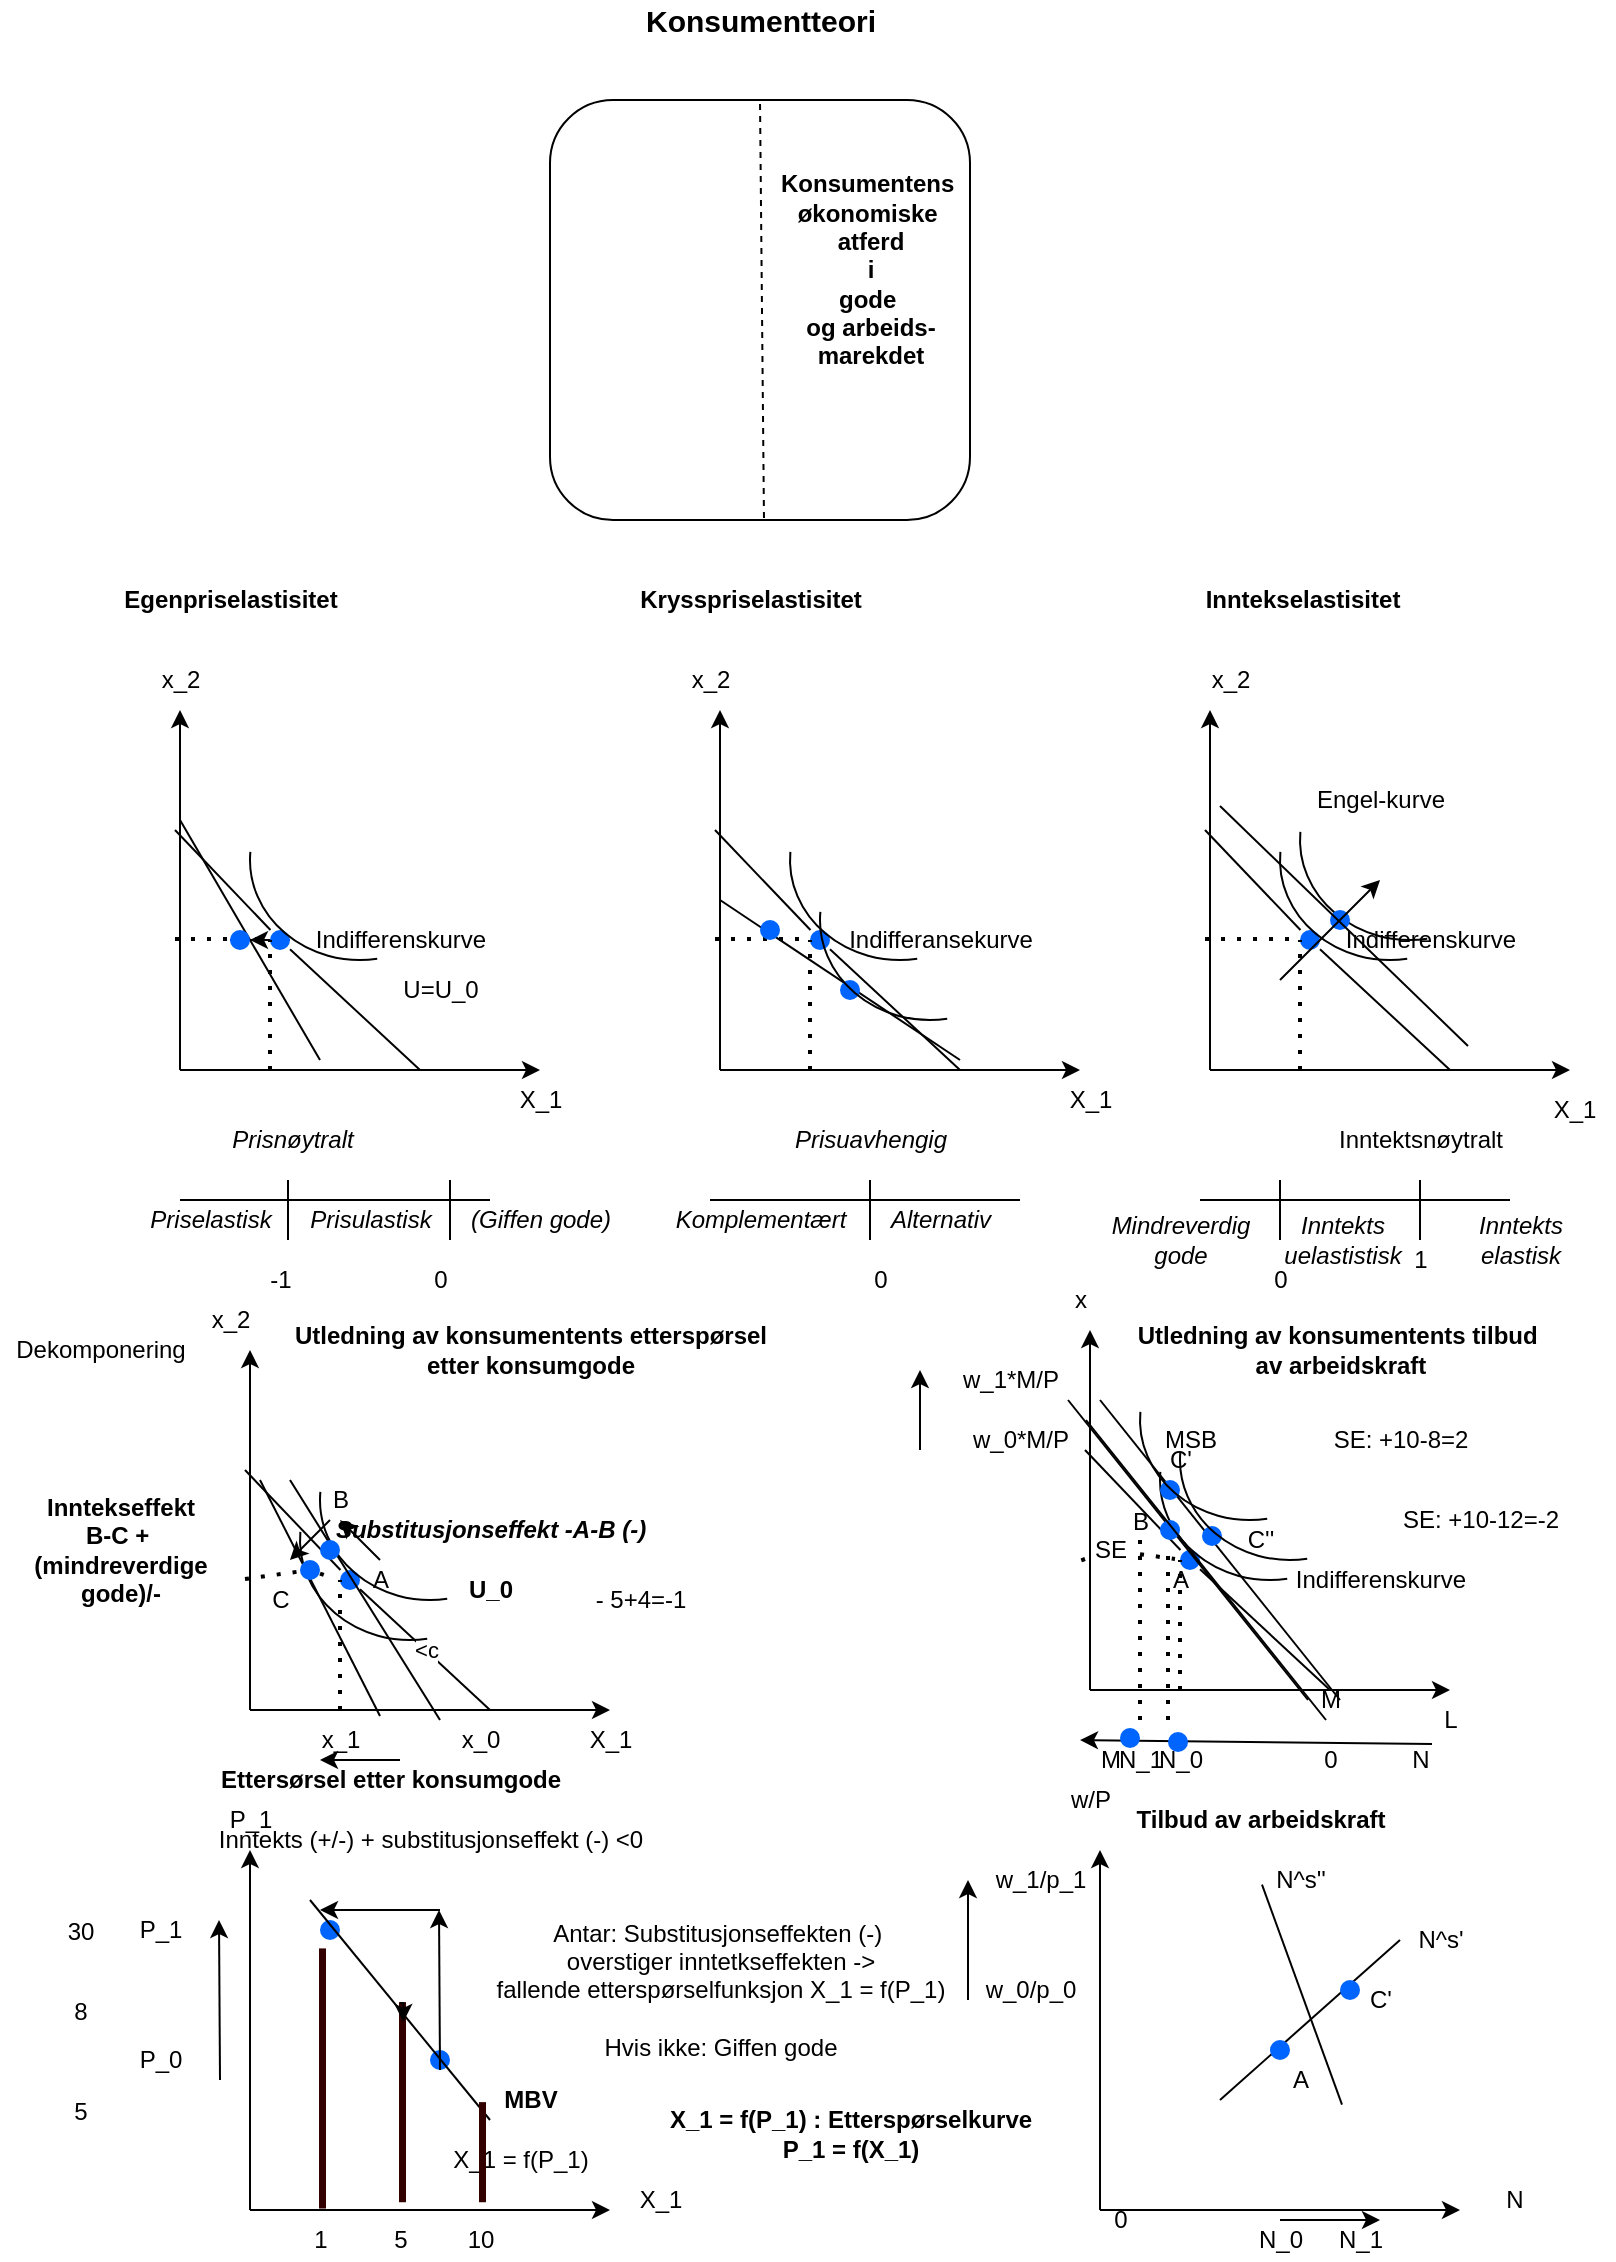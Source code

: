 <mxfile version="14.4.3" type="device"><diagram id="UaC9sKYSoofSCSLUNyeq" name="Page-1"><mxGraphModel dx="1660" dy="859" grid="1" gridSize="10" guides="1" tooltips="1" connect="1" arrows="1" fold="1" page="1" pageScale="1" pageWidth="827" pageHeight="1169" math="0" shadow="0"><root><mxCell id="0"/><mxCell id="1" parent="0"/><mxCell id="a_rR3JhyI1j8THqwhGgr-1" value="" style="rounded=1;whiteSpace=wrap;html=1;" parent="1" vertex="1"><mxGeometry x="295" y="80" width="210" height="210" as="geometry"/></mxCell><mxCell id="CCestM9y5NQriPeMEOW7-3" value="&lt;span style=&quot;font-size: 15px&quot;&gt;&lt;b&gt;Konsumentteori&lt;/b&gt;&lt;/span&gt;" style="text;html=1;align=center;verticalAlign=middle;resizable=0;points=[];autosize=1;" parent="1" vertex="1"><mxGeometry x="335" y="30" width="130" height="20" as="geometry"/></mxCell><mxCell id="p_GAQffkMsLSsXMxCHvM-4" value="" style="endArrow=none;dashed=1;html=1;exitX=0.319;exitY=0.995;exitDx=0;exitDy=0;exitPerimeter=0;" parent="1" edge="1"><mxGeometry width="50" height="50" relative="1" as="geometry"><mxPoint x="401.99" y="288.95" as="sourcePoint"/><mxPoint x="400" y="80" as="targetPoint"/></mxGeometry></mxCell><mxCell id="vuDvbiVRdFE1O4sDSGpS-115" value="&lt;b&gt;Konsumentens&amp;nbsp;&lt;br&gt;økonomiske&amp;nbsp;&lt;br&gt;atferd&lt;br&gt;i&lt;br&gt;gode&amp;nbsp;&lt;br&gt;og arbeids-&lt;br&gt;marekdet&lt;/b&gt;" style="text;html=1;align=center;verticalAlign=middle;resizable=0;points=[];autosize=1;" parent="1" vertex="1"><mxGeometry x="400" y="115" width="110" height="100" as="geometry"/></mxCell><mxCell id="dGHhqfkylUSo09xPHwmu-1" value="" style="endArrow=classic;html=1;" parent="1" edge="1"><mxGeometry width="50" height="50" relative="1" as="geometry"><mxPoint x="110" y="565" as="sourcePoint"/><mxPoint x="110" y="385" as="targetPoint"/></mxGeometry></mxCell><mxCell id="dGHhqfkylUSo09xPHwmu-2" value="" style="endArrow=classic;html=1;" parent="1" edge="1"><mxGeometry width="50" height="50" relative="1" as="geometry"><mxPoint x="110" y="565" as="sourcePoint"/><mxPoint x="290" y="565" as="targetPoint"/></mxGeometry></mxCell><mxCell id="dGHhqfkylUSo09xPHwmu-3" value="" style="endArrow=none;html=1;" parent="1" source="dGHhqfkylUSo09xPHwmu-4" edge="1"><mxGeometry width="50" height="50" relative="1" as="geometry"><mxPoint x="107.5" y="445" as="sourcePoint"/><mxPoint x="230" y="565" as="targetPoint"/></mxGeometry></mxCell><mxCell id="OeIFyzF0JjkcdE1PDNLl-3" value="" style="edgeStyle=orthogonalEdgeStyle;rounded=0;orthogonalLoop=1;jettySize=auto;html=1;" parent="1" source="dGHhqfkylUSo09xPHwmu-4" target="OeIFyzF0JjkcdE1PDNLl-2" edge="1"><mxGeometry relative="1" as="geometry"/></mxCell><mxCell id="dGHhqfkylUSo09xPHwmu-4" value="" style="shape=ellipse;fillColor=#0065FF;strokeColor=none;html=1" parent="1" vertex="1"><mxGeometry x="155" y="495" width="10" height="10" as="geometry"/></mxCell><mxCell id="dGHhqfkylUSo09xPHwmu-5" value="" style="endArrow=none;html=1;" parent="1" target="dGHhqfkylUSo09xPHwmu-4" edge="1"><mxGeometry width="50" height="50" relative="1" as="geometry"><mxPoint x="107.5" y="445" as="sourcePoint"/><mxPoint x="230" y="565" as="targetPoint"/></mxGeometry></mxCell><mxCell id="dGHhqfkylUSo09xPHwmu-6" value="" style="endArrow=none;dashed=1;html=1;dashPattern=1 3;strokeWidth=2;entryX=0;entryY=0.5;entryDx=0;entryDy=0;" parent="1" target="dGHhqfkylUSo09xPHwmu-4" edge="1"><mxGeometry width="50" height="50" relative="1" as="geometry"><mxPoint x="155" y="565" as="sourcePoint"/><mxPoint x="155" y="535" as="targetPoint"/></mxGeometry></mxCell><mxCell id="dGHhqfkylUSo09xPHwmu-7" value="" style="endArrow=none;dashed=1;html=1;dashPattern=1 3;strokeWidth=2;" parent="1" edge="1"><mxGeometry width="50" height="50" relative="1" as="geometry"><mxPoint x="107.5" y="499.5" as="sourcePoint"/><mxPoint x="152.5" y="499.5" as="targetPoint"/></mxGeometry></mxCell><mxCell id="dGHhqfkylUSo09xPHwmu-8" value="Indifferenskurve" style="text;html=1;align=center;verticalAlign=middle;resizable=0;points=[];autosize=1;" parent="1" vertex="1"><mxGeometry x="170" y="490" width="100" height="20" as="geometry"/></mxCell><mxCell id="dGHhqfkylUSo09xPHwmu-9" value="" style="verticalLabelPosition=bottom;verticalAlign=top;html=1;shape=mxgraph.basic.arc;startAngle=0.975;endAngle=0.263;rotation=-180;" parent="1" vertex="1"><mxGeometry x="145" y="410" width="110" height="100" as="geometry"/></mxCell><mxCell id="dGHhqfkylUSo09xPHwmu-10" value="X_1" style="text;html=1;align=center;verticalAlign=middle;resizable=0;points=[];autosize=1;" parent="1" vertex="1"><mxGeometry x="270" y="570" width="40" height="20" as="geometry"/></mxCell><mxCell id="dGHhqfkylUSo09xPHwmu-11" value="x_2" style="text;html=1;align=center;verticalAlign=middle;resizable=0;points=[];autosize=1;" parent="1" vertex="1"><mxGeometry x="95" y="360" width="30" height="20" as="geometry"/></mxCell><mxCell id="dGHhqfkylUSo09xPHwmu-12" value="" style="endArrow=classic;html=1;" parent="1" edge="1"><mxGeometry width="50" height="50" relative="1" as="geometry"><mxPoint x="380" y="565" as="sourcePoint"/><mxPoint x="380" y="385" as="targetPoint"/></mxGeometry></mxCell><mxCell id="dGHhqfkylUSo09xPHwmu-13" value="" style="endArrow=classic;html=1;" parent="1" edge="1"><mxGeometry width="50" height="50" relative="1" as="geometry"><mxPoint x="380" y="565" as="sourcePoint"/><mxPoint x="560" y="565" as="targetPoint"/></mxGeometry></mxCell><mxCell id="dGHhqfkylUSo09xPHwmu-14" value="" style="endArrow=none;html=1;" parent="1" source="dGHhqfkylUSo09xPHwmu-15" edge="1"><mxGeometry width="50" height="50" relative="1" as="geometry"><mxPoint x="377.5" y="445" as="sourcePoint"/><mxPoint x="500" y="565" as="targetPoint"/></mxGeometry></mxCell><mxCell id="dGHhqfkylUSo09xPHwmu-15" value="" style="shape=ellipse;fillColor=#0065FF;strokeColor=none;html=1" parent="1" vertex="1"><mxGeometry x="425" y="495" width="10" height="10" as="geometry"/></mxCell><mxCell id="dGHhqfkylUSo09xPHwmu-16" value="" style="endArrow=none;html=1;" parent="1" target="dGHhqfkylUSo09xPHwmu-15" edge="1"><mxGeometry width="50" height="50" relative="1" as="geometry"><mxPoint x="377.5" y="445" as="sourcePoint"/><mxPoint x="500" y="565" as="targetPoint"/></mxGeometry></mxCell><mxCell id="dGHhqfkylUSo09xPHwmu-17" value="" style="endArrow=none;dashed=1;html=1;dashPattern=1 3;strokeWidth=2;entryX=0;entryY=0.5;entryDx=0;entryDy=0;" parent="1" target="dGHhqfkylUSo09xPHwmu-15" edge="1"><mxGeometry width="50" height="50" relative="1" as="geometry"><mxPoint x="425" y="565" as="sourcePoint"/><mxPoint x="425" y="535" as="targetPoint"/></mxGeometry></mxCell><mxCell id="dGHhqfkylUSo09xPHwmu-18" value="" style="endArrow=none;dashed=1;html=1;dashPattern=1 3;strokeWidth=2;" parent="1" edge="1"><mxGeometry width="50" height="50" relative="1" as="geometry"><mxPoint x="377.5" y="499.5" as="sourcePoint"/><mxPoint x="422.5" y="499.5" as="targetPoint"/></mxGeometry></mxCell><mxCell id="dGHhqfkylUSo09xPHwmu-19" value="Indifferansekurve" style="text;html=1;align=center;verticalAlign=middle;resizable=0;points=[];autosize=1;" parent="1" vertex="1"><mxGeometry x="435" y="490" width="110" height="20" as="geometry"/></mxCell><mxCell id="dGHhqfkylUSo09xPHwmu-20" value="" style="verticalLabelPosition=bottom;verticalAlign=top;html=1;shape=mxgraph.basic.arc;startAngle=0.975;endAngle=0.263;rotation=-180;" parent="1" vertex="1"><mxGeometry x="415" y="410" width="110" height="100" as="geometry"/></mxCell><mxCell id="dGHhqfkylUSo09xPHwmu-21" value="X_1" style="text;html=1;align=center;verticalAlign=middle;resizable=0;points=[];autosize=1;" parent="1" vertex="1"><mxGeometry x="545" y="570" width="40" height="20" as="geometry"/></mxCell><mxCell id="dGHhqfkylUSo09xPHwmu-23" value="" style="endArrow=classic;html=1;" parent="1" edge="1"><mxGeometry width="50" height="50" relative="1" as="geometry"><mxPoint x="625" y="565" as="sourcePoint"/><mxPoint x="625" y="385" as="targetPoint"/></mxGeometry></mxCell><mxCell id="dGHhqfkylUSo09xPHwmu-24" value="" style="endArrow=classic;html=1;" parent="1" edge="1"><mxGeometry width="50" height="50" relative="1" as="geometry"><mxPoint x="625" y="565" as="sourcePoint"/><mxPoint x="805" y="565" as="targetPoint"/></mxGeometry></mxCell><mxCell id="dGHhqfkylUSo09xPHwmu-25" value="" style="endArrow=none;html=1;" parent="1" source="dGHhqfkylUSo09xPHwmu-26" edge="1"><mxGeometry width="50" height="50" relative="1" as="geometry"><mxPoint x="622.5" y="445" as="sourcePoint"/><mxPoint x="745" y="565" as="targetPoint"/></mxGeometry></mxCell><mxCell id="dGHhqfkylUSo09xPHwmu-26" value="" style="shape=ellipse;fillColor=#0065FF;strokeColor=none;html=1" parent="1" vertex="1"><mxGeometry x="670" y="495" width="10" height="10" as="geometry"/></mxCell><mxCell id="dGHhqfkylUSo09xPHwmu-27" value="" style="endArrow=none;html=1;" parent="1" target="dGHhqfkylUSo09xPHwmu-26" edge="1"><mxGeometry width="50" height="50" relative="1" as="geometry"><mxPoint x="622.5" y="445" as="sourcePoint"/><mxPoint x="745" y="565" as="targetPoint"/></mxGeometry></mxCell><mxCell id="dGHhqfkylUSo09xPHwmu-28" value="" style="endArrow=none;dashed=1;html=1;dashPattern=1 3;strokeWidth=2;entryX=0;entryY=0.5;entryDx=0;entryDy=0;" parent="1" target="dGHhqfkylUSo09xPHwmu-26" edge="1"><mxGeometry width="50" height="50" relative="1" as="geometry"><mxPoint x="670" y="565" as="sourcePoint"/><mxPoint x="670" y="535" as="targetPoint"/></mxGeometry></mxCell><mxCell id="dGHhqfkylUSo09xPHwmu-29" value="" style="endArrow=none;dashed=1;html=1;dashPattern=1 3;strokeWidth=2;" parent="1" edge="1"><mxGeometry width="50" height="50" relative="1" as="geometry"><mxPoint x="622.5" y="499.5" as="sourcePoint"/><mxPoint x="667.5" y="499.5" as="targetPoint"/></mxGeometry></mxCell><mxCell id="dGHhqfkylUSo09xPHwmu-30" value="Indifferenskurve" style="text;html=1;align=center;verticalAlign=middle;resizable=0;points=[];autosize=1;" parent="1" vertex="1"><mxGeometry x="685" y="490" width="100" height="20" as="geometry"/></mxCell><mxCell id="dGHhqfkylUSo09xPHwmu-31" value="" style="verticalLabelPosition=bottom;verticalAlign=top;html=1;shape=mxgraph.basic.arc;startAngle=0.975;endAngle=0.263;rotation=-180;" parent="1" vertex="1"><mxGeometry x="660" y="410" width="110" height="100" as="geometry"/></mxCell><mxCell id="dGHhqfkylUSo09xPHwmu-32" value="X_1" style="text;html=1;align=center;verticalAlign=middle;resizable=0;points=[];autosize=1;" parent="1" vertex="1"><mxGeometry x="787" y="575" width="40" height="20" as="geometry"/></mxCell><mxCell id="dGHhqfkylUSo09xPHwmu-34" value="" style="endArrow=classic;html=1;" parent="1" edge="1"><mxGeometry width="50" height="50" relative="1" as="geometry"><mxPoint x="145" y="885" as="sourcePoint"/><mxPoint x="145" y="705" as="targetPoint"/></mxGeometry></mxCell><mxCell id="dGHhqfkylUSo09xPHwmu-35" value="" style="endArrow=classic;html=1;" parent="1" edge="1"><mxGeometry width="50" height="50" relative="1" as="geometry"><mxPoint x="145" y="885" as="sourcePoint"/><mxPoint x="325" y="885" as="targetPoint"/></mxGeometry></mxCell><mxCell id="dGHhqfkylUSo09xPHwmu-36" value="&amp;lt;c" style="endArrow=none;html=1;" parent="1" edge="1"><mxGeometry width="50" height="50" relative="1" as="geometry"><mxPoint x="200" y="824.643" as="sourcePoint"/><mxPoint x="265" y="885" as="targetPoint"/></mxGeometry></mxCell><mxCell id="dGHhqfkylUSo09xPHwmu-37" value="" style="shape=ellipse;fillColor=#0065FF;strokeColor=none;html=1" parent="1" vertex="1"><mxGeometry x="190" y="815" width="10" height="10" as="geometry"/></mxCell><mxCell id="dGHhqfkylUSo09xPHwmu-38" value="" style="endArrow=none;html=1;" parent="1" target="dGHhqfkylUSo09xPHwmu-37" edge="1"><mxGeometry width="50" height="50" relative="1" as="geometry"><mxPoint x="142.5" y="765" as="sourcePoint"/><mxPoint x="265" y="885" as="targetPoint"/></mxGeometry></mxCell><mxCell id="dGHhqfkylUSo09xPHwmu-39" value="" style="endArrow=none;dashed=1;html=1;dashPattern=1 3;strokeWidth=2;entryX=0;entryY=0.5;entryDx=0;entryDy=0;" parent="1" target="dGHhqfkylUSo09xPHwmu-37" edge="1"><mxGeometry width="50" height="50" relative="1" as="geometry"><mxPoint x="190" y="885" as="sourcePoint"/><mxPoint x="190" y="855" as="targetPoint"/></mxGeometry></mxCell><mxCell id="dGHhqfkylUSo09xPHwmu-40" value="" style="endArrow=none;dashed=1;html=1;dashPattern=1 3;strokeWidth=2;" parent="1" source="MqLbuX1iR1Qkj2Uqr4Iy-16" edge="1"><mxGeometry width="50" height="50" relative="1" as="geometry"><mxPoint x="142.5" y="819.5" as="sourcePoint"/><mxPoint x="187.5" y="819.5" as="targetPoint"/></mxGeometry></mxCell><mxCell id="dGHhqfkylUSo09xPHwmu-42" value="" style="verticalLabelPosition=bottom;verticalAlign=top;html=1;shape=mxgraph.basic.arc;startAngle=0.975;endAngle=0.263;rotation=-180;" parent="1" vertex="1"><mxGeometry x="180" y="730" width="110" height="100" as="geometry"/></mxCell><mxCell id="dGHhqfkylUSo09xPHwmu-43" value="X_1" style="text;html=1;align=center;verticalAlign=middle;resizable=0;points=[];autosize=1;" parent="1" vertex="1"><mxGeometry x="305" y="890" width="40" height="20" as="geometry"/></mxCell><mxCell id="dGHhqfkylUSo09xPHwmu-45" value="" style="endArrow=classic;html=1;" parent="1" edge="1"><mxGeometry width="50" height="50" relative="1" as="geometry"><mxPoint x="145" y="1135" as="sourcePoint"/><mxPoint x="145" y="955" as="targetPoint"/></mxGeometry></mxCell><mxCell id="dGHhqfkylUSo09xPHwmu-46" value="" style="endArrow=classic;html=1;" parent="1" edge="1"><mxGeometry width="50" height="50" relative="1" as="geometry"><mxPoint x="145" y="1135" as="sourcePoint"/><mxPoint x="325" y="1135" as="targetPoint"/></mxGeometry></mxCell><mxCell id="dGHhqfkylUSo09xPHwmu-55" value="P_1" style="text;html=1;align=center;verticalAlign=middle;resizable=0;points=[];autosize=1;" parent="1" vertex="1"><mxGeometry x="125" y="930" width="40" height="20" as="geometry"/></mxCell><mxCell id="dGHhqfkylUSo09xPHwmu-56" value="Dekomponering" style="text;html=1;align=center;verticalAlign=middle;resizable=0;points=[];autosize=1;" parent="1" vertex="1"><mxGeometry x="20" y="695" width="100" height="20" as="geometry"/></mxCell><mxCell id="dGHhqfkylUSo09xPHwmu-58" value="&lt;b&gt;Egenpriselastisitet&lt;/b&gt;" style="text;html=1;align=center;verticalAlign=middle;resizable=0;points=[];autosize=1;" parent="1" vertex="1"><mxGeometry x="75" y="320" width="120" height="20" as="geometry"/></mxCell><mxCell id="dGHhqfkylUSo09xPHwmu-59" value="Krysspriselastisitet" style="text;html=1;align=center;verticalAlign=middle;resizable=0;points=[];autosize=1;fontStyle=1" parent="1" vertex="1"><mxGeometry x="330" y="320" width="130" height="20" as="geometry"/></mxCell><mxCell id="dGHhqfkylUSo09xPHwmu-60" value="Inntekselastisitet" style="text;html=1;align=center;verticalAlign=middle;resizable=0;points=[];autosize=1;fontStyle=1" parent="1" vertex="1"><mxGeometry x="616" y="320" width="110" height="20" as="geometry"/></mxCell><mxCell id="dGHhqfkylUSo09xPHwmu-62" value="" style="endArrow=none;html=1;" parent="1" edge="1"><mxGeometry width="50" height="50" relative="1" as="geometry"><mxPoint x="110" y="630" as="sourcePoint"/><mxPoint x="265" y="630" as="targetPoint"/></mxGeometry></mxCell><mxCell id="dGHhqfkylUSo09xPHwmu-63" value="" style="endArrow=none;html=1;" parent="1" edge="1"><mxGeometry width="50" height="50" relative="1" as="geometry"><mxPoint x="375" y="630" as="sourcePoint"/><mxPoint x="530" y="630" as="targetPoint"/></mxGeometry></mxCell><mxCell id="dGHhqfkylUSo09xPHwmu-64" value="" style="endArrow=none;html=1;" parent="1" edge="1"><mxGeometry width="50" height="50" relative="1" as="geometry"><mxPoint x="620" y="630" as="sourcePoint"/><mxPoint x="775" y="630" as="targetPoint"/></mxGeometry></mxCell><mxCell id="dGHhqfkylUSo09xPHwmu-66" value="" style="endArrow=none;html=1;" parent="1" edge="1"><mxGeometry width="50" height="50" relative="1" as="geometry"><mxPoint x="164" y="650" as="sourcePoint"/><mxPoint x="164" y="620" as="targetPoint"/></mxGeometry></mxCell><mxCell id="dGHhqfkylUSo09xPHwmu-67" value="" style="endArrow=none;html=1;" parent="1" edge="1"><mxGeometry width="50" height="50" relative="1" as="geometry"><mxPoint x="245" y="650" as="sourcePoint"/><mxPoint x="245" y="620" as="targetPoint"/></mxGeometry></mxCell><mxCell id="dGHhqfkylUSo09xPHwmu-69" value="" style="endArrow=none;html=1;" parent="1" edge="1"><mxGeometry width="50" height="50" relative="1" as="geometry"><mxPoint x="455" y="650" as="sourcePoint"/><mxPoint x="455" y="620" as="targetPoint"/></mxGeometry></mxCell><mxCell id="dGHhqfkylUSo09xPHwmu-70" value="" style="endArrow=none;html=1;" parent="1" edge="1"><mxGeometry width="50" height="50" relative="1" as="geometry"><mxPoint x="660" y="650" as="sourcePoint"/><mxPoint x="660" y="620" as="targetPoint"/></mxGeometry></mxCell><mxCell id="dGHhqfkylUSo09xPHwmu-71" value="" style="endArrow=none;html=1;" parent="1" edge="1"><mxGeometry width="50" height="50" relative="1" as="geometry"><mxPoint x="730" y="650" as="sourcePoint"/><mxPoint x="730" y="620" as="targetPoint"/></mxGeometry></mxCell><mxCell id="dGHhqfkylUSo09xPHwmu-72" value="&lt;i&gt;Priselastisk&lt;/i&gt;" style="text;html=1;align=center;verticalAlign=middle;resizable=0;points=[];autosize=1;" parent="1" vertex="1"><mxGeometry x="85" y="630" width="80" height="20" as="geometry"/></mxCell><mxCell id="dGHhqfkylUSo09xPHwmu-73" value="&lt;i&gt;Prisnøytralt&lt;/i&gt;" style="text;html=1;align=center;verticalAlign=middle;resizable=0;points=[];autosize=1;" parent="1" vertex="1"><mxGeometry x="126" y="590" width="80" height="20" as="geometry"/></mxCell><mxCell id="dGHhqfkylUSo09xPHwmu-74" value="&lt;i&gt;Prisulastisk&lt;/i&gt;" style="text;html=1;align=center;verticalAlign=middle;resizable=0;points=[];autosize=1;" parent="1" vertex="1"><mxGeometry x="165" y="630" width="80" height="20" as="geometry"/></mxCell><mxCell id="dGHhqfkylUSo09xPHwmu-76" value="&lt;i&gt;Prisuavhengig&lt;/i&gt;" style="text;html=1;align=center;verticalAlign=middle;resizable=0;points=[];autosize=1;" parent="1" vertex="1"><mxGeometry x="410" y="590" width="90" height="20" as="geometry"/></mxCell><mxCell id="dGHhqfkylUSo09xPHwmu-81" value="&lt;b&gt;Inntekseffekt&lt;br&gt;B-C +&amp;nbsp;&lt;br&gt;(mindreverdige&lt;br&gt;gode)/-&lt;br&gt;&lt;/b&gt;" style="text;html=1;align=center;verticalAlign=middle;resizable=0;points=[];autosize=1;" parent="1" vertex="1"><mxGeometry x="30" y="775" width="100" height="60" as="geometry"/></mxCell><mxCell id="dGHhqfkylUSo09xPHwmu-82" value="&lt;b&gt;&lt;i&gt;Substitusjonseffekt -A-B (-)&lt;/i&gt;&lt;/b&gt;" style="text;html=1;align=center;verticalAlign=middle;resizable=0;points=[];autosize=1;" parent="1" vertex="1"><mxGeometry x="180" y="785" width="170" height="20" as="geometry"/></mxCell><mxCell id="dGHhqfkylUSo09xPHwmu-83" value="Antar: Substitusjonseffekten (-)&amp;nbsp;&lt;br&gt;overstiger inntetkseffekten -&amp;gt; &lt;br&gt;fallende etterspørselfunksjon X_1 = f(P_1)&lt;br&gt;&lt;br&gt;Hvis ikke: Giffen gode" style="text;html=1;align=center;verticalAlign=middle;resizable=0;points=[];autosize=1;" parent="1" vertex="1"><mxGeometry x="260" y="985" width="240" height="80" as="geometry"/></mxCell><mxCell id="dGHhqfkylUSo09xPHwmu-84" value="X_1" style="text;html=1;align=center;verticalAlign=middle;resizable=0;points=[];autosize=1;" parent="1" vertex="1"><mxGeometry x="330" y="1120" width="40" height="20" as="geometry"/></mxCell><mxCell id="dGHhqfkylUSo09xPHwmu-85" value="" style="shape=ellipse;fillColor=#0065FF;strokeColor=none;html=1" parent="1" vertex="1"><mxGeometry x="180" y="990" width="10" height="10" as="geometry"/></mxCell><mxCell id="dGHhqfkylUSo09xPHwmu-86" value="" style="shape=ellipse;fillColor=#0065FF;strokeColor=none;html=1" parent="1" vertex="1"><mxGeometry x="235" y="1055" width="10" height="10" as="geometry"/></mxCell><mxCell id="XjBg79fzx463QBhtHAm3-2" value="Utledning av konsumentents etterspørsel &lt;br&gt;etter konsumgode" style="text;html=1;align=center;verticalAlign=middle;resizable=0;points=[];autosize=1;fontStyle=1" parent="1" vertex="1"><mxGeometry x="160" y="690" width="250" height="30" as="geometry"/></mxCell><mxCell id="XjBg79fzx463QBhtHAm3-3" value="Utledning av konsumentents tilbud&amp;nbsp;&lt;br&gt;av arbeidskraft" style="text;html=1;align=center;verticalAlign=middle;resizable=0;points=[];autosize=1;fontStyle=1" parent="1" vertex="1"><mxGeometry x="580" y="690" width="220" height="30" as="geometry"/></mxCell><mxCell id="XjBg79fzx463QBhtHAm3-6" value="" style="endArrow=classic;html=1;" parent="1" edge="1"><mxGeometry width="50" height="50" relative="1" as="geometry"><mxPoint x="570" y="1135" as="sourcePoint"/><mxPoint x="570" y="955" as="targetPoint"/></mxGeometry></mxCell><mxCell id="XjBg79fzx463QBhtHAm3-7" value="" style="endArrow=classic;html=1;" parent="1" edge="1"><mxGeometry width="50" height="50" relative="1" as="geometry"><mxPoint x="570" y="1135" as="sourcePoint"/><mxPoint x="750" y="1135" as="targetPoint"/></mxGeometry></mxCell><mxCell id="XjBg79fzx463QBhtHAm3-8" value="w/P" style="text;html=1;align=center;verticalAlign=middle;resizable=0;points=[];autosize=1;" parent="1" vertex="1"><mxGeometry x="545" y="920" width="40" height="20" as="geometry"/></mxCell><mxCell id="XjBg79fzx463QBhtHAm3-9" value="N" style="text;html=1;align=center;verticalAlign=middle;resizable=0;points=[];autosize=1;" parent="1" vertex="1"><mxGeometry x="767" y="1120" width="20" height="20" as="geometry"/></mxCell><mxCell id="pjJcdShERlO09EDVCgfI-1" value="-1" style="text;html=1;align=center;verticalAlign=middle;resizable=0;points=[];autosize=1;" parent="1" vertex="1"><mxGeometry x="145" y="660" width="30" height="20" as="geometry"/></mxCell><mxCell id="pjJcdShERlO09EDVCgfI-2" value="&lt;i&gt;(Giffen gode)&lt;/i&gt;" style="text;html=1;align=center;verticalAlign=middle;resizable=0;points=[];autosize=1;" parent="1" vertex="1"><mxGeometry x="245" y="630" width="90" height="20" as="geometry"/></mxCell><mxCell id="pjJcdShERlO09EDVCgfI-3" value="0" style="text;html=1;align=center;verticalAlign=middle;resizable=0;points=[];autosize=1;" parent="1" vertex="1"><mxGeometry x="230" y="660" width="20" height="20" as="geometry"/></mxCell><mxCell id="pjJcdShERlO09EDVCgfI-4" value="0" style="text;html=1;align=center;verticalAlign=middle;resizable=0;points=[];autosize=1;" parent="1" vertex="1"><mxGeometry x="450" y="660" width="20" height="20" as="geometry"/></mxCell><mxCell id="pjJcdShERlO09EDVCgfI-5" value="&lt;i&gt;Komplementært&lt;/i&gt;" style="text;html=1;align=center;verticalAlign=middle;resizable=0;points=[];autosize=1;" parent="1" vertex="1"><mxGeometry x="350" y="630" width="100" height="20" as="geometry"/></mxCell><mxCell id="pjJcdShERlO09EDVCgfI-6" value="&lt;i&gt;Alternativ&lt;/i&gt;" style="text;html=1;align=center;verticalAlign=middle;resizable=0;points=[];autosize=1;" parent="1" vertex="1"><mxGeometry x="455" y="630" width="70" height="20" as="geometry"/></mxCell><mxCell id="pjJcdShERlO09EDVCgfI-7" value="1" style="text;html=1;align=center;verticalAlign=middle;resizable=0;points=[];autosize=1;" parent="1" vertex="1"><mxGeometry x="720" y="650" width="20" height="20" as="geometry"/></mxCell><mxCell id="pjJcdShERlO09EDVCgfI-8" value="0" style="text;html=1;align=center;verticalAlign=middle;resizable=0;points=[];autosize=1;" parent="1" vertex="1"><mxGeometry x="650" y="660" width="20" height="20" as="geometry"/></mxCell><mxCell id="pjJcdShERlO09EDVCgfI-10" value="&lt;i&gt;Inntekts&lt;br&gt;elastisk&lt;/i&gt;" style="text;html=1;align=center;verticalAlign=middle;resizable=0;points=[];autosize=1;" parent="1" vertex="1"><mxGeometry x="750" y="635" width="60" height="30" as="geometry"/></mxCell><mxCell id="pjJcdShERlO09EDVCgfI-11" value="&lt;i&gt;Mindreverdig&lt;br&gt;gode&lt;/i&gt;" style="text;html=1;align=center;verticalAlign=middle;resizable=0;points=[];autosize=1;" parent="1" vertex="1"><mxGeometry x="570" y="635" width="80" height="30" as="geometry"/></mxCell><mxCell id="pjJcdShERlO09EDVCgfI-12" value="&lt;i&gt;Inntekts&lt;br&gt;uelastistisk&lt;/i&gt;" style="text;html=1;align=center;verticalAlign=middle;resizable=0;points=[];autosize=1;" parent="1" vertex="1"><mxGeometry x="656" y="635" width="70" height="30" as="geometry"/></mxCell><mxCell id="pjJcdShERlO09EDVCgfI-13" value="Inntektsnøytralt" style="text;html=1;align=center;verticalAlign=middle;resizable=0;points=[];autosize=1;" parent="1" vertex="1"><mxGeometry x="680" y="590" width="100" height="20" as="geometry"/></mxCell><mxCell id="pjJcdShERlO09EDVCgfI-14" value="" style="endArrow=none;html=1;" parent="1" edge="1"><mxGeometry width="50" height="50" relative="1" as="geometry"><mxPoint x="165" y="770" as="sourcePoint"/><mxPoint x="240" y="890" as="targetPoint"/></mxGeometry></mxCell><mxCell id="pjJcdShERlO09EDVCgfI-15" value="" style="endArrow=classic;html=1;" parent="1" edge="1"><mxGeometry width="50" height="50" relative="1" as="geometry"><mxPoint x="565" y="875" as="sourcePoint"/><mxPoint x="565" y="695" as="targetPoint"/></mxGeometry></mxCell><mxCell id="pjJcdShERlO09EDVCgfI-16" value="" style="endArrow=classic;html=1;" parent="1" edge="1"><mxGeometry width="50" height="50" relative="1" as="geometry"><mxPoint x="565" y="875" as="sourcePoint"/><mxPoint x="745" y="875" as="targetPoint"/></mxGeometry></mxCell><mxCell id="pjJcdShERlO09EDVCgfI-17" value="" style="endArrow=none;html=1;" parent="1" source="pjJcdShERlO09EDVCgfI-18" edge="1"><mxGeometry width="50" height="50" relative="1" as="geometry"><mxPoint x="562.5" y="755" as="sourcePoint"/><mxPoint x="685" y="875" as="targetPoint"/></mxGeometry></mxCell><mxCell id="pjJcdShERlO09EDVCgfI-18" value="" style="shape=ellipse;fillColor=#0065FF;strokeColor=none;html=1" parent="1" vertex="1"><mxGeometry x="610" y="805" width="10" height="10" as="geometry"/></mxCell><mxCell id="pjJcdShERlO09EDVCgfI-19" value="" style="endArrow=none;html=1;" parent="1" target="pjJcdShERlO09EDVCgfI-18" edge="1"><mxGeometry width="50" height="50" relative="1" as="geometry"><mxPoint x="562.5" y="755" as="sourcePoint"/><mxPoint x="685" y="875" as="targetPoint"/></mxGeometry></mxCell><mxCell id="pjJcdShERlO09EDVCgfI-20" value="" style="endArrow=none;dashed=1;html=1;dashPattern=1 3;strokeWidth=2;entryX=0;entryY=0.5;entryDx=0;entryDy=0;" parent="1" target="pjJcdShERlO09EDVCgfI-18" edge="1"><mxGeometry width="50" height="50" relative="1" as="geometry"><mxPoint x="610" y="875" as="sourcePoint"/><mxPoint x="610" y="845" as="targetPoint"/></mxGeometry></mxCell><mxCell id="pjJcdShERlO09EDVCgfI-21" value="" style="endArrow=none;dashed=1;html=1;dashPattern=1 3;strokeWidth=2;" parent="1" source="852CA8QY-z-89gIL2CTr-7" edge="1"><mxGeometry width="50" height="50" relative="1" as="geometry"><mxPoint x="562.5" y="809.5" as="sourcePoint"/><mxPoint x="607.5" y="809.5" as="targetPoint"/></mxGeometry></mxCell><mxCell id="pjJcdShERlO09EDVCgfI-22" value="Indifferenskurve" style="text;html=1;align=center;verticalAlign=middle;resizable=0;points=[];autosize=1;" parent="1" vertex="1"><mxGeometry x="660" y="810" width="100" height="20" as="geometry"/></mxCell><mxCell id="pjJcdShERlO09EDVCgfI-23" value="" style="verticalLabelPosition=bottom;verticalAlign=top;html=1;shape=mxgraph.basic.arc;startAngle=0.975;endAngle=0.263;rotation=-180;" parent="1" vertex="1"><mxGeometry x="600" y="720" width="110" height="100" as="geometry"/></mxCell><mxCell id="pjJcdShERlO09EDVCgfI-24" value="L" style="text;html=1;align=center;verticalAlign=middle;resizable=0;points=[];autosize=1;" parent="1" vertex="1"><mxGeometry x="735" y="880" width="20" height="20" as="geometry"/></mxCell><mxCell id="pjJcdShERlO09EDVCgfI-25" value="x" style="text;html=1;align=center;verticalAlign=middle;resizable=0;points=[];autosize=1;" parent="1" vertex="1"><mxGeometry x="550" y="670" width="20" height="20" as="geometry"/></mxCell><mxCell id="pjJcdShERlO09EDVCgfI-30" value="&lt;b&gt;Ettersørsel etter konsumgode&lt;/b&gt;" style="text;html=1;align=center;verticalAlign=middle;resizable=0;points=[];autosize=1;" parent="1" vertex="1"><mxGeometry x="120" y="910" width="190" height="20" as="geometry"/></mxCell><mxCell id="pjJcdShERlO09EDVCgfI-45" value="&lt;b&gt;Tilbud av arbeidskraft&lt;/b&gt;" style="text;html=1;align=center;verticalAlign=middle;resizable=0;points=[];autosize=1;" parent="1" vertex="1"><mxGeometry x="580" y="930" width="140" height="20" as="geometry"/></mxCell><mxCell id="z0DdqQCocqsabi6_3dZR-1" value="" style="endArrow=classic;html=1;exitX=0.05;exitY=1.1;exitDx=0;exitDy=0;exitPerimeter=0;" parent="1" source="pjJcdShERlO09EDVCgfI-24" edge="1"><mxGeometry width="50" height="50" relative="1" as="geometry"><mxPoint x="650" y="900" as="sourcePoint"/><mxPoint x="560" y="900" as="targetPoint"/></mxGeometry></mxCell><mxCell id="z0DdqQCocqsabi6_3dZR-2" value="M" style="text;html=1;align=center;verticalAlign=middle;resizable=0;points=[];autosize=1;" parent="1" vertex="1"><mxGeometry x="670" y="870" width="30" height="20" as="geometry"/></mxCell><mxCell id="z0DdqQCocqsabi6_3dZR-3" value="w_0*M/P" style="text;html=1;align=center;verticalAlign=middle;resizable=0;points=[];autosize=1;" parent="1" vertex="1"><mxGeometry x="500" y="740" width="60" height="20" as="geometry"/></mxCell><mxCell id="z0DdqQCocqsabi6_3dZR-4" value="N" style="text;html=1;align=center;verticalAlign=middle;resizable=0;points=[];autosize=1;" parent="1" vertex="1"><mxGeometry x="720" y="900" width="20" height="20" as="geometry"/></mxCell><mxCell id="z0DdqQCocqsabi6_3dZR-5" value="0" style="text;html=1;align=center;verticalAlign=middle;resizable=0;points=[];autosize=1;" parent="1" vertex="1"><mxGeometry x="675" y="900" width="20" height="20" as="geometry"/></mxCell><mxCell id="z0DdqQCocqsabi6_3dZR-8" value="M" style="text;html=1;align=center;verticalAlign=middle;resizable=0;points=[];autosize=1;" parent="1" vertex="1"><mxGeometry x="560" y="900" width="30" height="20" as="geometry"/></mxCell><mxCell id="z0DdqQCocqsabi6_3dZR-9" value="w_1*M/P" style="text;html=1;align=center;verticalAlign=middle;resizable=0;points=[];autosize=1;" parent="1" vertex="1"><mxGeometry x="495" y="710" width="60" height="20" as="geometry"/></mxCell><mxCell id="z0DdqQCocqsabi6_3dZR-11" value="w_0/p_0" style="text;html=1;align=center;verticalAlign=middle;resizable=0;points=[];autosize=1;" parent="1" vertex="1"><mxGeometry x="505" y="1015" width="60" height="20" as="geometry"/></mxCell><mxCell id="z0DdqQCocqsabi6_3dZR-12" value="w_1/p_1" style="text;html=1;align=center;verticalAlign=middle;resizable=0;points=[];autosize=1;" parent="1" vertex="1"><mxGeometry x="510" y="960" width="60" height="20" as="geometry"/></mxCell><mxCell id="OeIFyzF0JjkcdE1PDNLl-1" value="" style="endArrow=none;html=1;" parent="1" edge="1"><mxGeometry width="50" height="50" relative="1" as="geometry"><mxPoint x="180" y="560" as="sourcePoint"/><mxPoint x="110" y="440" as="targetPoint"/></mxGeometry></mxCell><mxCell id="OeIFyzF0JjkcdE1PDNLl-2" value="" style="shape=ellipse;fillColor=#0065FF;strokeColor=none;html=1" parent="1" vertex="1"><mxGeometry x="135" y="495" width="10" height="10" as="geometry"/></mxCell><mxCell id="OeIFyzF0JjkcdE1PDNLl-4" value="" style="endArrow=none;html=1;" parent="1" edge="1"><mxGeometry width="50" height="50" relative="1" as="geometry"><mxPoint x="500" y="560" as="sourcePoint"/><mxPoint x="380" y="480" as="targetPoint"/></mxGeometry></mxCell><mxCell id="OeIFyzF0JjkcdE1PDNLl-5" value="" style="shape=ellipse;fillColor=#0065FF;strokeColor=none;html=1" parent="1" vertex="1"><mxGeometry x="440" y="520" width="10" height="10" as="geometry"/></mxCell><mxCell id="OeIFyzF0JjkcdE1PDNLl-6" value="" style="verticalLabelPosition=bottom;verticalAlign=top;html=1;shape=mxgraph.basic.arc;startAngle=0.975;endAngle=0.263;rotation=-180;" parent="1" vertex="1"><mxGeometry x="430" y="440" width="110" height="100" as="geometry"/></mxCell><mxCell id="OeIFyzF0JjkcdE1PDNLl-8" value="" style="shape=ellipse;fillColor=#0065FF;strokeColor=none;html=1" parent="1" vertex="1"><mxGeometry x="400" y="490" width="10" height="10" as="geometry"/></mxCell><mxCell id="MqLbuX1iR1Qkj2Uqr4Iy-1" value="x_1" style="text;html=1;align=center;verticalAlign=middle;resizable=0;points=[];autosize=1;" parent="1" vertex="1"><mxGeometry x="175" y="890" width="30" height="20" as="geometry"/></mxCell><mxCell id="MqLbuX1iR1Qkj2Uqr4Iy-4" value="P_0" style="text;html=1;align=center;verticalAlign=middle;resizable=0;points=[];autosize=1;" parent="1" vertex="1"><mxGeometry x="80" y="1050" width="40" height="20" as="geometry"/></mxCell><mxCell id="MqLbuX1iR1Qkj2Uqr4Iy-5" value="P_1" style="text;html=1;align=center;verticalAlign=middle;resizable=0;points=[];autosize=1;" parent="1" vertex="1"><mxGeometry x="80" y="985" width="40" height="20" as="geometry"/></mxCell><mxCell id="MqLbuX1iR1Qkj2Uqr4Iy-9" value="&lt;b&gt;U_0&lt;/b&gt;" style="text;html=1;align=center;verticalAlign=middle;resizable=0;points=[];autosize=1;" parent="1" vertex="1"><mxGeometry x="245" y="815" width="40" height="20" as="geometry"/></mxCell><mxCell id="MqLbuX1iR1Qkj2Uqr4Iy-10" value="" style="shape=ellipse;fillColor=#0065FF;strokeColor=none;html=1" parent="1" vertex="1"><mxGeometry x="180" y="800" width="10" height="10" as="geometry"/></mxCell><mxCell id="MqLbuX1iR1Qkj2Uqr4Iy-13" value="" style="endArrow=classic;html=1;" parent="1" edge="1"><mxGeometry width="50" height="50" relative="1" as="geometry"><mxPoint x="210" y="810" as="sourcePoint"/><mxPoint x="190" y="790" as="targetPoint"/></mxGeometry></mxCell><mxCell id="MqLbuX1iR1Qkj2Uqr4Iy-14" value="" style="endArrow=none;html=1;entryX=0.9;entryY=-0.1;entryDx=0;entryDy=0;entryPerimeter=0;" parent="1" edge="1"><mxGeometry width="50" height="50" relative="1" as="geometry"><mxPoint x="150" y="770" as="sourcePoint"/><mxPoint x="210" y="888" as="targetPoint"/></mxGeometry></mxCell><mxCell id="MqLbuX1iR1Qkj2Uqr4Iy-15" value="" style="verticalLabelPosition=bottom;verticalAlign=top;html=1;shape=mxgraph.basic.arc;startAngle=0.975;endAngle=0.263;rotation=-180;" parent="1" vertex="1"><mxGeometry x="170" y="750" width="110" height="100" as="geometry"/></mxCell><mxCell id="MqLbuX1iR1Qkj2Uqr4Iy-16" value="" style="shape=ellipse;fillColor=#0065FF;strokeColor=none;html=1" parent="1" vertex="1"><mxGeometry x="170" y="810" width="10" height="10" as="geometry"/></mxCell><mxCell id="MqLbuX1iR1Qkj2Uqr4Iy-18" value="" style="endArrow=none;dashed=1;html=1;dashPattern=1 3;strokeWidth=2;" parent="1" target="MqLbuX1iR1Qkj2Uqr4Iy-16" edge="1"><mxGeometry width="50" height="50" relative="1" as="geometry"><mxPoint x="142.5" y="819.5" as="sourcePoint"/><mxPoint x="187.5" y="819.5" as="targetPoint"/></mxGeometry></mxCell><mxCell id="MqLbuX1iR1Qkj2Uqr4Iy-19" value="" style="endArrow=classic;html=1;" parent="1" edge="1"><mxGeometry width="50" height="50" relative="1" as="geometry"><mxPoint x="185" y="790" as="sourcePoint"/><mxPoint x="165" y="810" as="targetPoint"/></mxGeometry></mxCell><mxCell id="MqLbuX1iR1Qkj2Uqr4Iy-20" value="A" style="text;html=1;align=center;verticalAlign=middle;resizable=0;points=[];autosize=1;" parent="1" vertex="1"><mxGeometry x="200" y="810" width="20" height="20" as="geometry"/></mxCell><mxCell id="MqLbuX1iR1Qkj2Uqr4Iy-21" value="B&lt;br&gt;" style="text;html=1;align=center;verticalAlign=middle;resizable=0;points=[];autosize=1;" parent="1" vertex="1"><mxGeometry x="180" y="770" width="20" height="20" as="geometry"/></mxCell><mxCell id="MqLbuX1iR1Qkj2Uqr4Iy-22" value="C" style="text;html=1;align=center;verticalAlign=middle;resizable=0;points=[];autosize=1;" parent="1" vertex="1"><mxGeometry x="150" y="820" width="20" height="20" as="geometry"/></mxCell><mxCell id="MqLbuX1iR1Qkj2Uqr4Iy-23" value="" style="endArrow=classic;html=1;exitX=0.5;exitY=1;exitDx=0;exitDy=0;" parent="1" source="dGHhqfkylUSo09xPHwmu-86" edge="1"><mxGeometry width="50" height="50" relative="1" as="geometry"><mxPoint x="240" y="1020" as="sourcePoint"/><mxPoint x="239.5" y="985" as="targetPoint"/></mxGeometry></mxCell><mxCell id="MqLbuX1iR1Qkj2Uqr4Iy-24" value="" style="endArrow=classic;html=1;" parent="1" edge="1"><mxGeometry width="50" height="50" relative="1" as="geometry"><mxPoint x="240" y="985" as="sourcePoint"/><mxPoint x="180" y="985" as="targetPoint"/></mxGeometry></mxCell><mxCell id="MqLbuX1iR1Qkj2Uqr4Iy-25" value="Inntekts (+/-) + substitusjonseffekt (-) &amp;lt;0" style="text;html=1;align=center;verticalAlign=middle;resizable=0;points=[];autosize=1;" parent="1" vertex="1"><mxGeometry x="120" y="940" width="230" height="20" as="geometry"/></mxCell><mxCell id="MqLbuX1iR1Qkj2Uqr4Iy-26" value="" style="endArrow=none;html=1;" parent="1" edge="1"><mxGeometry width="50" height="50" relative="1" as="geometry"><mxPoint x="175" y="980" as="sourcePoint"/><mxPoint x="265" y="1090" as="targetPoint"/></mxGeometry></mxCell><mxCell id="MqLbuX1iR1Qkj2Uqr4Iy-28" value="X_1 = f(P_1)" style="text;html=1;align=center;verticalAlign=middle;resizable=0;points=[];autosize=1;" parent="1" vertex="1"><mxGeometry x="240" y="1100" width="80" height="20" as="geometry"/></mxCell><mxCell id="MqLbuX1iR1Qkj2Uqr4Iy-31" value="" style="verticalLabelPosition=bottom;verticalAlign=top;html=1;shape=mxgraph.basic.arc;startAngle=0.975;endAngle=0.263;rotation=-180;" parent="1" vertex="1"><mxGeometry x="670" y="400" width="110" height="100" as="geometry"/></mxCell><mxCell id="MqLbuX1iR1Qkj2Uqr4Iy-32" value="" style="shape=ellipse;fillColor=#0065FF;strokeColor=none;html=1" parent="1" vertex="1"><mxGeometry x="685" y="485" width="10" height="10" as="geometry"/></mxCell><mxCell id="MqLbuX1iR1Qkj2Uqr4Iy-34" value="" style="endArrow=classic;html=1;" parent="1" edge="1"><mxGeometry width="50" height="50" relative="1" as="geometry"><mxPoint x="660" y="520" as="sourcePoint"/><mxPoint x="710" y="470" as="targetPoint"/></mxGeometry></mxCell><mxCell id="MqLbuX1iR1Qkj2Uqr4Iy-35" value="Engel-kurve" style="text;html=1;align=center;verticalAlign=middle;resizable=0;points=[];autosize=1;" parent="1" vertex="1"><mxGeometry x="670" y="420" width="80" height="20" as="geometry"/></mxCell><mxCell id="EWcM4Gq3wgILh0zcAq7R-2" value="MSB" style="text;html=1;align=center;verticalAlign=middle;resizable=0;points=[];autosize=1;" parent="1" vertex="1"><mxGeometry x="595" y="740" width="40" height="20" as="geometry"/></mxCell><mxCell id="EWcM4Gq3wgILh0zcAq7R-3" value="" style="endArrow=classic;html=1;" parent="1" edge="1"><mxGeometry width="50" height="50" relative="1" as="geometry"><mxPoint x="480" y="755" as="sourcePoint"/><mxPoint x="480" y="715" as="targetPoint"/></mxGeometry></mxCell><mxCell id="EWcM4Gq3wgILh0zcAq7R-7" value="" style="endArrow=none;html=1;" parent="1" edge="1"><mxGeometry width="50" height="50" relative="1" as="geometry"><mxPoint x="630" y="1080" as="sourcePoint"/><mxPoint x="720" y="1000" as="targetPoint"/></mxGeometry></mxCell><mxCell id="EWcM4Gq3wgILh0zcAq7R-8" value="N^s'" style="text;html=1;align=center;verticalAlign=middle;resizable=0;points=[];autosize=1;" parent="1" vertex="1"><mxGeometry x="720" y="990" width="40" height="20" as="geometry"/></mxCell><mxCell id="852CA8QY-z-89gIL2CTr-1" value="U=U_0" style="text;html=1;align=center;verticalAlign=middle;resizable=0;points=[];autosize=1;" parent="1" vertex="1"><mxGeometry x="215" y="515" width="50" height="20" as="geometry"/></mxCell><mxCell id="852CA8QY-z-89gIL2CTr-3" value="" style="endArrow=none;html=1;" parent="1" edge="1"><mxGeometry width="50" height="50" relative="1" as="geometry"><mxPoint x="690" y="880" as="sourcePoint"/><mxPoint x="570" y="730" as="targetPoint"/></mxGeometry></mxCell><mxCell id="852CA8QY-z-89gIL2CTr-4" value="" style="endArrow=none;html=1;" parent="1" edge="1"><mxGeometry width="50" height="50" relative="1" as="geometry"><mxPoint x="674" y="880" as="sourcePoint"/><mxPoint x="554" y="730" as="targetPoint"/></mxGeometry></mxCell><mxCell id="852CA8QY-z-89gIL2CTr-6" value="" style="shape=ellipse;fillColor=#0065FF;strokeColor=none;html=1" parent="1" vertex="1"><mxGeometry x="600" y="790" width="10" height="10" as="geometry"/></mxCell><mxCell id="852CA8QY-z-89gIL2CTr-8" value="A" style="text;html=1;align=center;verticalAlign=middle;resizable=0;points=[];autosize=1;" parent="1" vertex="1"><mxGeometry x="600" y="810" width="20" height="20" as="geometry"/></mxCell><mxCell id="852CA8QY-z-89gIL2CTr-9" value="B" style="text;html=1;align=center;verticalAlign=middle;resizable=0;points=[];autosize=1;" parent="1" vertex="1"><mxGeometry x="580" y="781" width="20" height="20" as="geometry"/></mxCell><mxCell id="852CA8QY-z-89gIL2CTr-10" value="" style="endArrow=none;html=1;" parent="1" edge="1"><mxGeometry width="50" height="50" relative="1" as="geometry"><mxPoint x="683" y="890" as="sourcePoint"/><mxPoint x="563" y="740" as="targetPoint"/></mxGeometry></mxCell><mxCell id="852CA8QY-z-89gIL2CTr-11" value="" style="shape=ellipse;fillColor=#0065FF;strokeColor=none;html=1" parent="1" vertex="1"><mxGeometry x="600" y="770" width="10" height="10" as="geometry"/></mxCell><mxCell id="852CA8QY-z-89gIL2CTr-12" value="" style="verticalLabelPosition=bottom;verticalAlign=top;html=1;shape=mxgraph.basic.arc;startAngle=0.975;endAngle=0.263;rotation=-180;" parent="1" vertex="1"><mxGeometry x="590" y="690" width="110" height="100" as="geometry"/></mxCell><mxCell id="852CA8QY-z-89gIL2CTr-13" value="" style="shape=ellipse;fillColor=#0065FF;strokeColor=none;html=1" parent="1" vertex="1"><mxGeometry x="621" y="793" width="10" height="10" as="geometry"/></mxCell><mxCell id="852CA8QY-z-89gIL2CTr-14" value="" style="verticalLabelPosition=bottom;verticalAlign=top;html=1;shape=mxgraph.basic.arc;startAngle=0.975;endAngle=0.263;rotation=-180;" parent="1" vertex="1"><mxGeometry x="610" y="710" width="110" height="100" as="geometry"/></mxCell><mxCell id="852CA8QY-z-89gIL2CTr-15" value="C'" style="text;html=1;align=center;verticalAlign=middle;resizable=0;points=[];autosize=1;" parent="1" vertex="1"><mxGeometry x="595" y="750" width="30" height="20" as="geometry"/></mxCell><mxCell id="852CA8QY-z-89gIL2CTr-16" value="" style="endArrow=classic;html=1;" parent="1" edge="1"><mxGeometry width="50" height="50" relative="1" as="geometry"><mxPoint x="504" y="1030" as="sourcePoint"/><mxPoint x="504" y="970" as="targetPoint"/></mxGeometry></mxCell><mxCell id="852CA8QY-z-89gIL2CTr-17" value="" style="endArrow=classic;html=1;" parent="1" edge="1"><mxGeometry width="50" height="50" relative="1" as="geometry"><mxPoint x="660" y="1140" as="sourcePoint"/><mxPoint x="710" y="1140" as="targetPoint"/></mxGeometry></mxCell><mxCell id="852CA8QY-z-89gIL2CTr-18" value="" style="shape=ellipse;fillColor=#0065FF;strokeColor=none;html=1" parent="1" vertex="1"><mxGeometry x="655" y="1050" width="10" height="10" as="geometry"/></mxCell><mxCell id="852CA8QY-z-89gIL2CTr-20" value="A" style="text;html=1;align=center;verticalAlign=middle;resizable=0;points=[];autosize=1;" parent="1" vertex="1"><mxGeometry x="660" y="1060" width="20" height="20" as="geometry"/></mxCell><mxCell id="852CA8QY-z-89gIL2CTr-21" value="" style="shape=ellipse;fillColor=#0065FF;strokeColor=none;html=1" parent="1" vertex="1"><mxGeometry x="690" y="1020" width="10" height="10" as="geometry"/></mxCell><mxCell id="852CA8QY-z-89gIL2CTr-22" value="C'" style="text;html=1;align=center;verticalAlign=middle;resizable=0;points=[];autosize=1;" parent="1" vertex="1"><mxGeometry x="695" y="1020" width="30" height="20" as="geometry"/></mxCell><mxCell id="852CA8QY-z-89gIL2CTr-7" value="SE" style="text;html=1;align=center;verticalAlign=middle;resizable=0;points=[];autosize=1;" parent="1" vertex="1"><mxGeometry x="560" y="795" width="30" height="20" as="geometry"/></mxCell><mxCell id="852CA8QY-z-89gIL2CTr-24" value="" style="endArrow=none;dashed=1;html=1;dashPattern=1 3;strokeWidth=2;" parent="1" target="852CA8QY-z-89gIL2CTr-7" edge="1"><mxGeometry width="50" height="50" relative="1" as="geometry"><mxPoint x="562.5" y="809.5" as="sourcePoint"/><mxPoint x="607.5" y="809.5" as="targetPoint"/></mxGeometry></mxCell><mxCell id="852CA8QY-z-89gIL2CTr-25" value="" style="endArrow=none;dashed=1;html=1;dashPattern=1 3;strokeWidth=2;entryX=0;entryY=0.5;entryDx=0;entryDy=0;" parent="1" edge="1"><mxGeometry width="50" height="50" relative="1" as="geometry"><mxPoint x="604" y="890" as="sourcePoint"/><mxPoint x="604" y="805" as="targetPoint"/></mxGeometry></mxCell><mxCell id="852CA8QY-z-89gIL2CTr-26" value="" style="endArrow=none;dashed=1;html=1;dashPattern=1 3;strokeWidth=2;entryX=0;entryY=0.5;entryDx=0;entryDy=0;" parent="1" edge="1"><mxGeometry width="50" height="50" relative="1" as="geometry"><mxPoint x="590" y="890" as="sourcePoint"/><mxPoint x="590" y="795" as="targetPoint"/></mxGeometry></mxCell><mxCell id="852CA8QY-z-89gIL2CTr-27" value="N_0" style="text;html=1;align=center;verticalAlign=middle;resizable=0;points=[];autosize=1;" parent="1" vertex="1"><mxGeometry x="590" y="900" width="40" height="20" as="geometry"/></mxCell><mxCell id="852CA8QY-z-89gIL2CTr-28" value="N_1" style="text;html=1;align=center;verticalAlign=middle;resizable=0;points=[];autosize=1;" parent="1" vertex="1"><mxGeometry x="570" y="900" width="40" height="20" as="geometry"/></mxCell><mxCell id="852CA8QY-z-89gIL2CTr-29" value="" style="shape=ellipse;fillColor=#0065FF;strokeColor=none;html=1" parent="1" vertex="1"><mxGeometry x="604" y="896" width="10" height="10" as="geometry"/></mxCell><mxCell id="852CA8QY-z-89gIL2CTr-30" value="" style="shape=ellipse;fillColor=#0065FF;strokeColor=none;html=1" parent="1" vertex="1"><mxGeometry x="580" y="894" width="10" height="10" as="geometry"/></mxCell><mxCell id="852CA8QY-z-89gIL2CTr-31" value="0" style="text;html=1;align=center;verticalAlign=middle;resizable=0;points=[];autosize=1;" parent="1" vertex="1"><mxGeometry x="570" y="1130" width="20" height="20" as="geometry"/></mxCell><mxCell id="852CA8QY-z-89gIL2CTr-32" value="N_0" style="text;html=1;align=center;verticalAlign=middle;resizable=0;points=[];autosize=1;" parent="1" vertex="1"><mxGeometry x="640" y="1140" width="40" height="20" as="geometry"/></mxCell><mxCell id="852CA8QY-z-89gIL2CTr-33" value="N_1" style="text;html=1;align=center;verticalAlign=middle;resizable=0;points=[];autosize=1;" parent="1" vertex="1"><mxGeometry x="680" y="1140" width="40" height="20" as="geometry"/></mxCell><mxCell id="1YyyeHznl8fufeUUTmXM-3" value="&lt;b&gt;MBV&lt;/b&gt;" style="text;html=1;align=center;verticalAlign=middle;resizable=0;points=[];autosize=1;" parent="1" vertex="1"><mxGeometry x="265" y="1070" width="40" height="20" as="geometry"/></mxCell><mxCell id="MY50G7Whl_9Gmaf2MafQ-1" value="" style="rounded=0;whiteSpace=wrap;html=1;shadow=0;strokeColor=#330000;fillColor=#330000;rotation=-90;" parent="1" vertex="1"><mxGeometry x="116.73" y="1067.98" width="129.05" height="2.5" as="geometry"/></mxCell><mxCell id="MY50G7Whl_9Gmaf2MafQ-2" value="30" style="text;html=1;align=center;verticalAlign=middle;resizable=0;points=[];autosize=1;" parent="1" vertex="1"><mxGeometry x="45" y="986" width="30" height="20" as="geometry"/></mxCell><mxCell id="MY50G7Whl_9Gmaf2MafQ-3" value="1" style="text;html=1;align=center;verticalAlign=middle;resizable=0;points=[];autosize=1;" parent="1" vertex="1"><mxGeometry x="170" y="1140" width="20" height="20" as="geometry"/></mxCell><mxCell id="MY50G7Whl_9Gmaf2MafQ-5" value="" style="rounded=0;whiteSpace=wrap;html=1;shadow=0;strokeColor=#330000;fillColor=#330000;rotation=-90;" parent="1" vertex="1"><mxGeometry x="171.72" y="1079.84" width="99.06" height="2.5" as="geometry"/></mxCell><mxCell id="MY50G7Whl_9Gmaf2MafQ-7" value="5" style="text;html=1;align=center;verticalAlign=middle;resizable=0;points=[];autosize=1;" parent="1" vertex="1"><mxGeometry x="210" y="1140" width="20" height="20" as="geometry"/></mxCell><mxCell id="MY50G7Whl_9Gmaf2MafQ-8" value="8" style="text;html=1;align=center;verticalAlign=middle;resizable=0;points=[];autosize=1;" parent="1" vertex="1"><mxGeometry x="50" y="1026" width="20" height="20" as="geometry"/></mxCell><mxCell id="MY50G7Whl_9Gmaf2MafQ-9" value="" style="rounded=0;whiteSpace=wrap;html=1;shadow=0;strokeColor=#330000;fillColor=#330000;rotation=-90;" parent="1" vertex="1"><mxGeometry x="236.72" y="1104.84" width="49.06" height="2.5" as="geometry"/></mxCell><mxCell id="MY50G7Whl_9Gmaf2MafQ-11" value="10" style="text;html=1;align=center;verticalAlign=middle;resizable=0;points=[];autosize=1;" parent="1" vertex="1"><mxGeometry x="245" y="1140" width="30" height="20" as="geometry"/></mxCell><mxCell id="MY50G7Whl_9Gmaf2MafQ-12" value="5" style="text;html=1;align=center;verticalAlign=middle;resizable=0;points=[];autosize=1;" parent="1" vertex="1"><mxGeometry x="50" y="1076" width="20" height="20" as="geometry"/></mxCell><mxCell id="bJr-KsHyJwXVqSMogSpz-1" value="" style="endArrow=none;html=1;" parent="1" edge="1"><mxGeometry width="50" height="50" relative="1" as="geometry"><mxPoint x="630" y="433" as="sourcePoint"/><mxPoint x="754" y="553" as="targetPoint"/></mxGeometry></mxCell><mxCell id="bJr-KsHyJwXVqSMogSpz-5" value="&lt;b&gt;X_1 = f(P_1) : Etterspørselkurve&lt;br&gt;P_1 = f(X_1)&lt;/b&gt;" style="text;html=1;align=center;verticalAlign=middle;resizable=0;points=[];autosize=1;" parent="1" vertex="1"><mxGeometry x="345" y="1082.34" width="200" height="30" as="geometry"/></mxCell><mxCell id="bJr-KsHyJwXVqSMogSpz-6" value="" style="endArrow=classic;html=1;exitX=0.5;exitY=1;exitDx=0;exitDy=0;" parent="1" edge="1"><mxGeometry width="50" height="50" relative="1" as="geometry"><mxPoint x="130" y="1070" as="sourcePoint"/><mxPoint x="129.5" y="990" as="targetPoint"/></mxGeometry></mxCell><mxCell id="KK0qzQItSUdO2ZQ0PzM6-1" value="x_2" style="text;html=1;align=center;verticalAlign=middle;resizable=0;points=[];autosize=1;" parent="1" vertex="1"><mxGeometry x="360" y="360" width="30" height="20" as="geometry"/></mxCell><mxCell id="KK0qzQItSUdO2ZQ0PzM6-2" value="x_2" style="text;html=1;align=center;verticalAlign=middle;resizable=0;points=[];autosize=1;" parent="1" vertex="1"><mxGeometry x="620" y="360" width="30" height="20" as="geometry"/></mxCell><mxCell id="KK0qzQItSUdO2ZQ0PzM6-3" value="x_2" style="text;html=1;align=center;verticalAlign=middle;resizable=0;points=[];autosize=1;" parent="1" vertex="1"><mxGeometry x="120" y="680" width="30" height="20" as="geometry"/></mxCell><mxCell id="EcHY5p-Y-YTJB8NP23FC-1" value="" style="endArrow=classic;html=1;" parent="1" edge="1"><mxGeometry width="50" height="50" relative="1" as="geometry"><mxPoint x="220" y="910" as="sourcePoint"/><mxPoint x="180" y="910" as="targetPoint"/></mxGeometry></mxCell><mxCell id="EcHY5p-Y-YTJB8NP23FC-2" value="x_0" style="text;html=1;align=center;verticalAlign=middle;resizable=0;points=[];autosize=1;" parent="1" vertex="1"><mxGeometry x="245" y="890" width="30" height="20" as="geometry"/></mxCell><mxCell id="EcHY5p-Y-YTJB8NP23FC-3" value="- 5+4=-1" style="text;html=1;align=center;verticalAlign=middle;resizable=0;points=[];autosize=1;" parent="1" vertex="1"><mxGeometry x="310" y="820" width="60" height="20" as="geometry"/></mxCell><mxCell id="EcHY5p-Y-YTJB8NP23FC-4" style="edgeStyle=orthogonalEdgeStyle;rounded=0;orthogonalLoop=1;jettySize=auto;html=1;exitX=1;exitY=0;exitDx=0;exitDy=0;entryX=0.905;entryY=0.667;entryDx=0;entryDy=0;entryPerimeter=0;" parent="1" source="MY50G7Whl_9Gmaf2MafQ-5" target="MY50G7Whl_9Gmaf2MafQ-5" edge="1"><mxGeometry relative="1" as="geometry"/></mxCell><mxCell id="EcHY5p-Y-YTJB8NP23FC-6" value="SE: +10-8=2" style="text;html=1;align=center;verticalAlign=middle;resizable=0;points=[];autosize=1;" parent="1" vertex="1"><mxGeometry x="680" y="740" width="80" height="20" as="geometry"/></mxCell><mxCell id="EcHY5p-Y-YTJB8NP23FC-7" value="SE: +10-12=-2" style="text;html=1;align=center;verticalAlign=middle;resizable=0;points=[];autosize=1;" parent="1" vertex="1"><mxGeometry x="715" y="780" width="90" height="20" as="geometry"/></mxCell><mxCell id="EcHY5p-Y-YTJB8NP23FC-8" value="" style="endArrow=none;html=1;" parent="1" edge="1"><mxGeometry width="50" height="50" relative="1" as="geometry"><mxPoint x="691" y="1082.34" as="sourcePoint"/><mxPoint x="651" y="972.34" as="targetPoint"/></mxGeometry></mxCell><mxCell id="EcHY5p-Y-YTJB8NP23FC-9" value="N^s''" style="text;html=1;align=center;verticalAlign=middle;resizable=0;points=[];autosize=1;" parent="1" vertex="1"><mxGeometry x="650" y="960" width="40" height="20" as="geometry"/></mxCell><mxCell id="EcHY5p-Y-YTJB8NP23FC-10" value="C''" style="text;html=1;align=center;verticalAlign=middle;resizable=0;points=[];autosize=1;" parent="1" vertex="1"><mxGeometry x="635" y="790" width="30" height="20" as="geometry"/></mxCell></root></mxGraphModel></diagram></mxfile>
